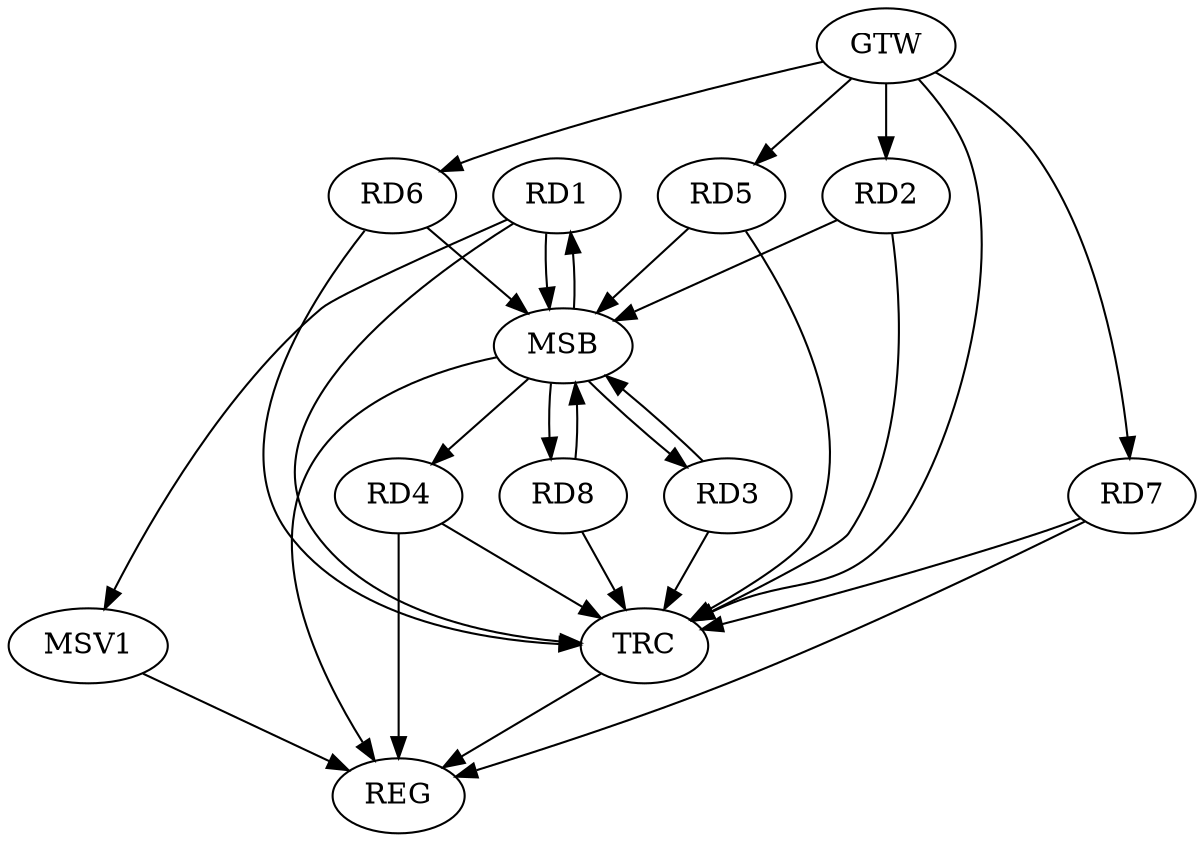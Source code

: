 strict digraph G {
  RD1 [ label="RD1" ];
  RD2 [ label="RD2" ];
  RD3 [ label="RD3" ];
  RD4 [ label="RD4" ];
  RD5 [ label="RD5" ];
  RD6 [ label="RD6" ];
  RD7 [ label="RD7" ];
  RD8 [ label="RD8" ];
  GTW [ label="GTW" ];
  REG [ label="REG" ];
  MSB [ label="MSB" ];
  TRC [ label="TRC" ];
  MSV1 [ label="MSV1" ];
  GTW -> RD2;
  GTW -> RD5;
  GTW -> RD6;
  GTW -> RD7;
  RD4 -> REG;
  RD7 -> REG;
  RD1 -> MSB;
  MSB -> RD3;
  MSB -> REG;
  RD2 -> MSB;
  MSB -> RD1;
  RD3 -> MSB;
  MSB -> RD4;
  MSB -> RD8;
  RD5 -> MSB;
  RD6 -> MSB;
  RD8 -> MSB;
  RD1 -> TRC;
  RD2 -> TRC;
  RD3 -> TRC;
  RD4 -> TRC;
  RD5 -> TRC;
  RD6 -> TRC;
  RD7 -> TRC;
  RD8 -> TRC;
  GTW -> TRC;
  TRC -> REG;
  RD1 -> MSV1;
  MSV1 -> REG;
}
